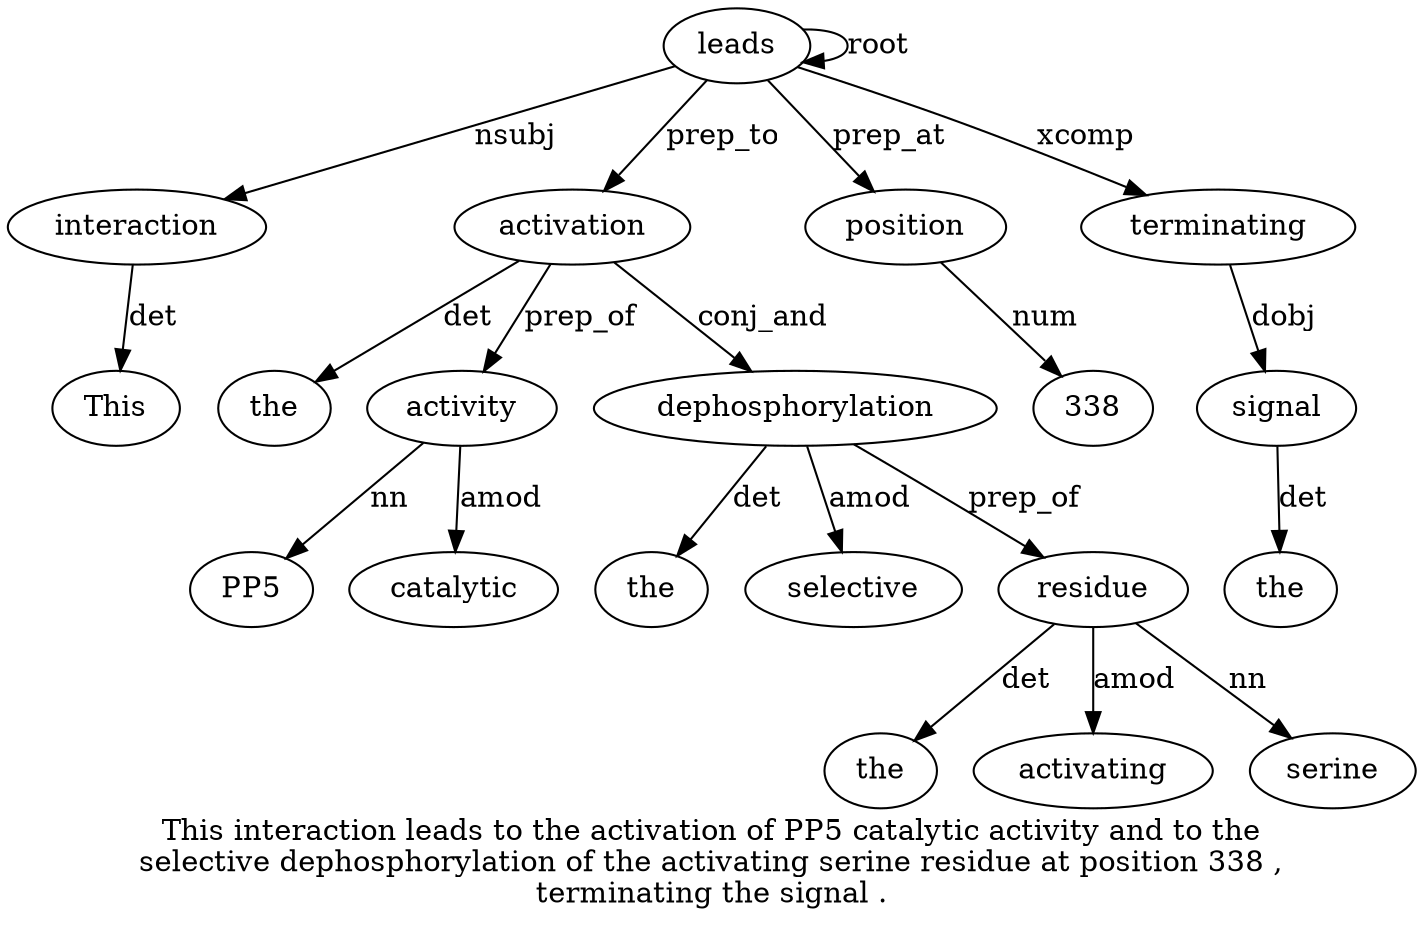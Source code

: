 digraph "This interaction leads to the activation of PP5 catalytic activity and to the selective dephosphorylation of the activating serine residue at position 338 ,  terminating the signal ." {
label="This interaction leads to the activation of PP5 catalytic activity and to the
selective dephosphorylation of the activating serine residue at position 338 ,
terminating the signal .";
interaction2 [style=filled, fillcolor=white, label=interaction];
This1 [style=filled, fillcolor=white, label=This];
interaction2 -> This1  [label=det];
leads3 [style=filled, fillcolor=white, label=leads];
leads3 -> interaction2  [label=nsubj];
leads3 -> leads3  [label=root];
activation6 [style=filled, fillcolor=white, label=activation];
the5 [style=filled, fillcolor=white, label=the];
activation6 -> the5  [label=det];
leads3 -> activation6  [label=prep_to];
activity10 [style=filled, fillcolor=white, label=activity];
PP58 [style=filled, fillcolor=white, label=PP5];
activity10 -> PP58  [label=nn];
catalytic9 [style=filled, fillcolor=white, label=catalytic];
activity10 -> catalytic9  [label=amod];
activation6 -> activity10  [label=prep_of];
dephosphorylation15 [style=filled, fillcolor=white, label=dephosphorylation];
the13 [style=filled, fillcolor=white, label=the];
dephosphorylation15 -> the13  [label=det];
selective14 [style=filled, fillcolor=white, label=selective];
dephosphorylation15 -> selective14  [label=amod];
activation6 -> dephosphorylation15  [label=conj_and];
residue20 [style=filled, fillcolor=white, label=residue];
the17 [style=filled, fillcolor=white, label=the];
residue20 -> the17  [label=det];
activating18 [style=filled, fillcolor=white, label=activating];
residue20 -> activating18  [label=amod];
serine19 [style=filled, fillcolor=white, label=serine];
residue20 -> serine19  [label=nn];
dephosphorylation15 -> residue20  [label=prep_of];
position22 [style=filled, fillcolor=white, label=position];
leads3 -> position22  [label=prep_at];
3382 [style=filled, fillcolor=white, label=338];
position22 -> 3382  [label=num];
terminating25 [style=filled, fillcolor=white, label=terminating];
leads3 -> terminating25  [label=xcomp];
signal27 [style=filled, fillcolor=white, label=signal];
the26 [style=filled, fillcolor=white, label=the];
signal27 -> the26  [label=det];
terminating25 -> signal27  [label=dobj];
}
